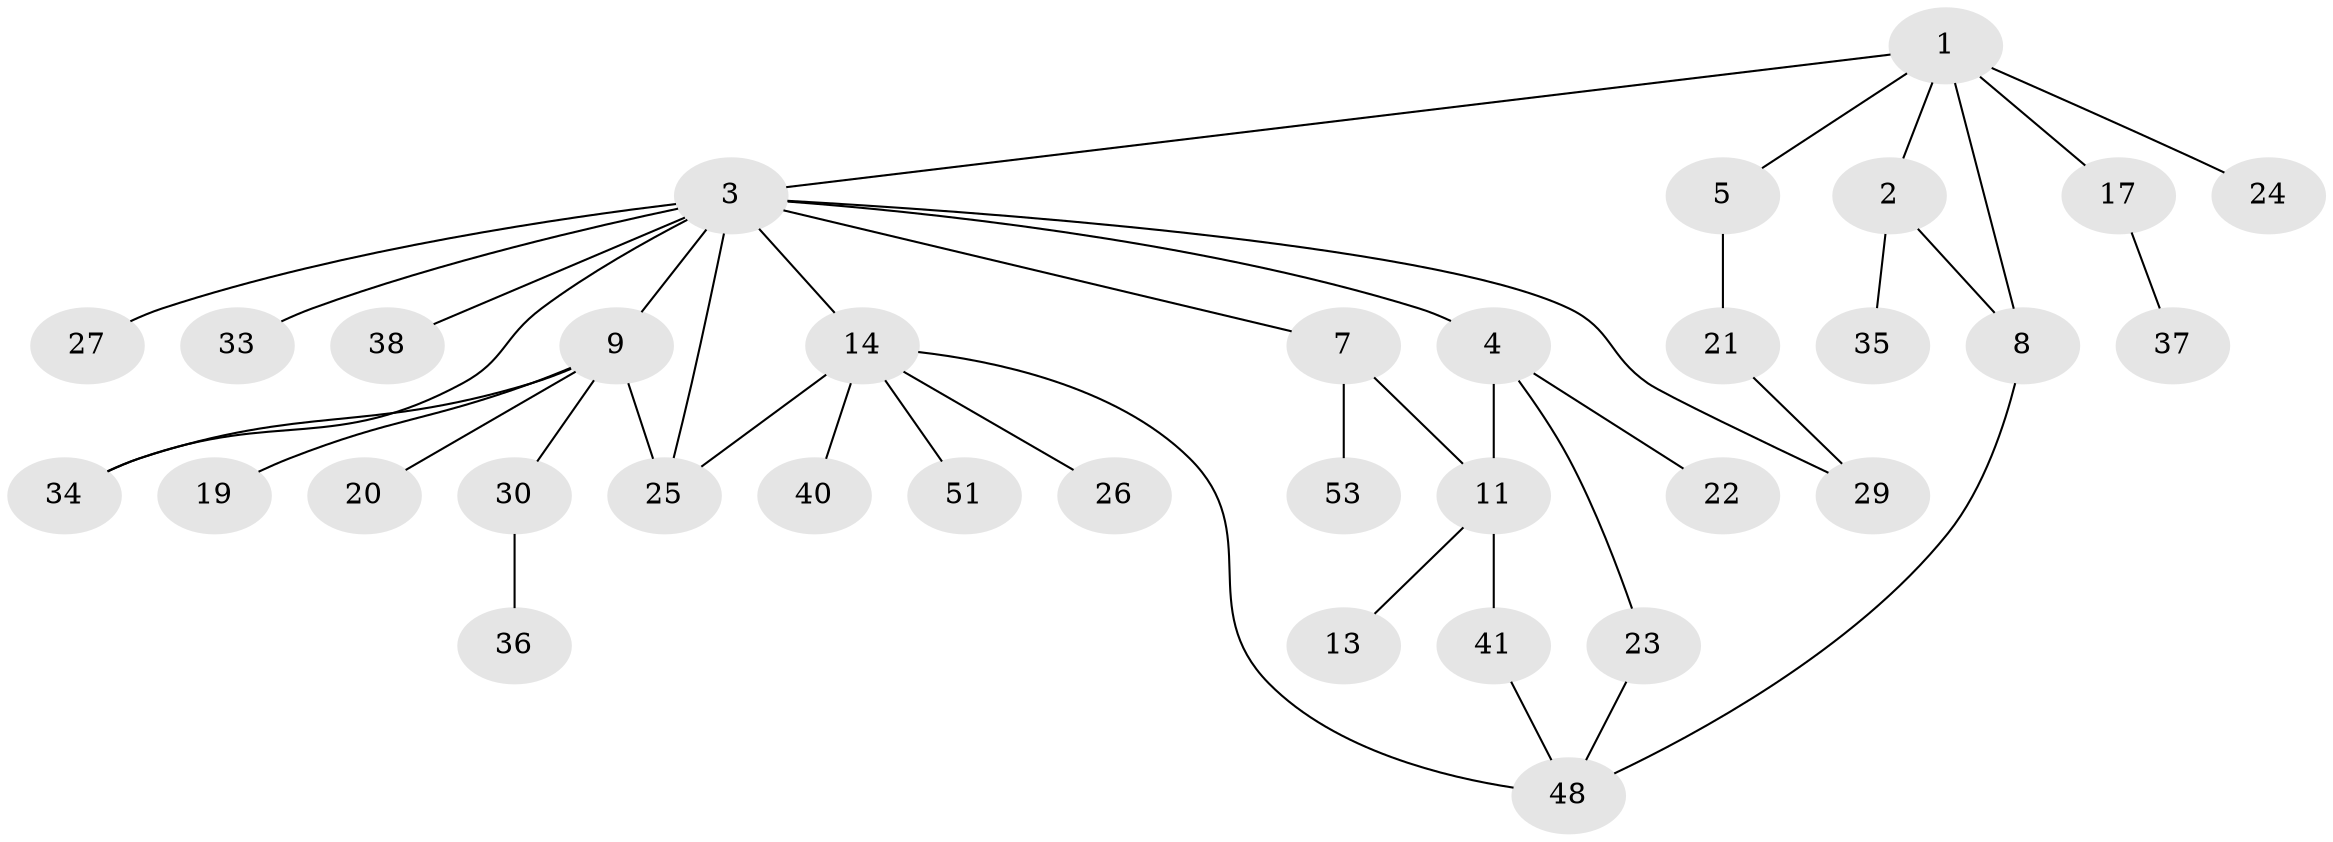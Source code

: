 // Generated by graph-tools (version 1.1) at 2025/51/02/27/25 19:51:40]
// undirected, 34 vertices, 42 edges
graph export_dot {
graph [start="1"]
  node [color=gray90,style=filled];
  1 [super="+47"];
  2;
  3 [super="+6"];
  4 [super="+12"];
  5 [super="+16"];
  7 [super="+31"];
  8 [super="+18"];
  9 [super="+10"];
  11 [super="+15"];
  13;
  14 [super="+42"];
  17;
  19 [super="+44"];
  20 [super="+49"];
  21 [super="+28"];
  22;
  23 [super="+39"];
  24 [super="+55"];
  25 [super="+52"];
  26;
  27;
  29 [super="+43"];
  30 [super="+32"];
  33 [super="+46"];
  34;
  35 [super="+54"];
  36 [super="+50"];
  37 [super="+45"];
  38;
  40;
  41;
  48 [super="+56"];
  51;
  53;
  1 -- 2;
  1 -- 3;
  1 -- 5;
  1 -- 17;
  1 -- 24;
  1 -- 8;
  2 -- 8;
  2 -- 35;
  3 -- 4;
  3 -- 9;
  3 -- 14;
  3 -- 25;
  3 -- 27;
  3 -- 33;
  3 -- 34;
  3 -- 38;
  3 -- 29;
  3 -- 7;
  4 -- 11;
  4 -- 22;
  4 -- 23;
  5 -- 21;
  7 -- 11;
  7 -- 53;
  8 -- 48;
  9 -- 19;
  9 -- 30;
  9 -- 34;
  9 -- 25;
  9 -- 20;
  11 -- 13;
  11 -- 41;
  14 -- 26;
  14 -- 40;
  14 -- 51;
  14 -- 48;
  14 -- 25;
  17 -- 37;
  21 -- 29;
  23 -- 48;
  30 -- 36;
  41 -- 48;
}
